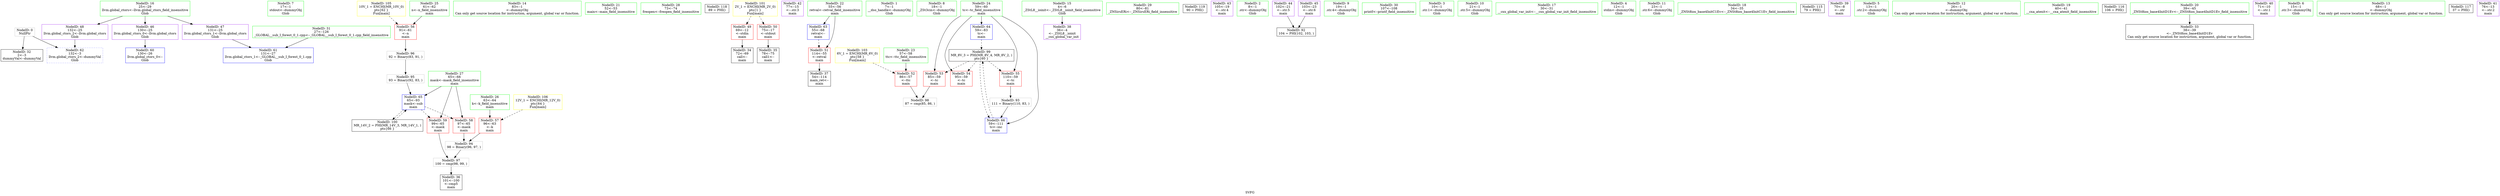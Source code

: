digraph "SVFG" {
	label="SVFG";

	Node0x563a87bb0960 [shape=record,color=grey,label="{NodeID: 0\nNullPtr}"];
	Node0x563a87bb0960 -> Node0x563a87bc26f0[style=solid];
	Node0x563a87bb0960 -> Node0x563a87bc50c0[style=solid];
	Node0x563a87bc1170 [shape=record,color=green,label="{NodeID: 7\n17\<--1\nstdout\<--dummyObj\nGlob }"];
	Node0x563a87bc36c0 [shape=record,color=grey,label="{NodeID: 97\n100 = cmp(98, 99, )\n}"];
	Node0x563a87bc36c0 -> Node0x563a87bc2a90[style=solid];
	Node0x563a87bc1610 [shape=record,color=green,label="{NodeID: 14\n83\<--1\n\<--dummyObj\nCan only get source location for instruction, argument, global var or function.}"];
	Node0x563a87bc1d10 [shape=record,color=green,label="{NodeID: 21\n52\<--53\nmain\<--main_field_insensitive\n}"];
	Node0x563a87bc22f0 [shape=record,color=green,label="{NodeID: 28\n73\<--74\nfreopen\<--freopen_field_insensitive\n}"];
	Node0x563a87bcf920 [shape=record,color=black,label="{NodeID: 118\n89 = PHI()\n}"];
	Node0x563a87bc29c0 [shape=record,color=black,label="{NodeID: 35\n78\<--75\ncall1\<--\nmain\n}"];
	Node0x563a87bc2f70 [shape=record,color=purple,label="{NodeID: 42\n77\<--15\n\<--.str.3\nmain\n}"];
	Node0x563a87bc45d0 [shape=record,color=red,label="{NodeID: 49\n69\<--12\n\<--stdin\nmain\n}"];
	Node0x563a87bc45d0 -> Node0x563a87bc28f0[style=solid];
	Node0x563a87bc4b80 [shape=record,color=red,label="{NodeID: 56\n91\<--61\n\<--n\nmain\n}"];
	Node0x563a87bc4b80 -> Node0x563a87bc3540[style=solid];
	Node0x563a87bc51c0 [shape=record,color=blue,label="{NodeID: 63\n55\<--68\nretval\<--\nmain\n}"];
	Node0x563a87bc51c0 -> Node0x563a87bc4770[style=dashed];
	Node0x563a87bb0800 [shape=record,color=green,label="{NodeID: 1\n7\<--1\n__dso_handle\<--dummyObj\nGlob }"];
	Node0x563a87bc1200 [shape=record,color=green,label="{NodeID: 8\n18\<--1\n_ZSt3cin\<--dummyObj\nGlob }"];
	Node0x563a87bc3840 [shape=record,color=grey,label="{NodeID: 98\n87 = cmp(85, 86, )\n}"];
	Node0x563a87bc1710 [shape=record,color=green,label="{NodeID: 15\n4\<--6\n_ZStL8__ioinit\<--_ZStL8__ioinit_field_insensitive\nGlob }"];
	Node0x563a87bc1710 -> Node0x563a87bc2c30[style=solid];
	Node0x563a87bcbd30 [shape=record,color=yellow,style=double,label="{NodeID: 105\n10V_1 = ENCHI(MR_10V_0)\npts\{62 \}\nFun[main]}"];
	Node0x563a87bcbd30 -> Node0x563a87bc4b80[style=dashed];
	Node0x563a87bc1e10 [shape=record,color=green,label="{NodeID: 22\n55\<--56\nretval\<--retval_field_insensitive\nmain\n}"];
	Node0x563a87bc1e10 -> Node0x563a87bc4770[style=solid];
	Node0x563a87bc1e10 -> Node0x563a87bc51c0[style=solid];
	Node0x563a87bc23f0 [shape=record,color=green,label="{NodeID: 29\n80\<--81\n_ZNSirsERi\<--_ZNSirsERi_field_insensitive\n}"];
	Node0x563a87bcfa80 [shape=record,color=black,label="{NodeID: 119\n90 = PHI()\n}"];
	Node0x563a87bc2a90 [shape=record,color=black,label="{NodeID: 36\n101\<--100\n\<--cmp5\nmain\n}"];
	Node0x563a87bc3040 [shape=record,color=purple,label="{NodeID: 43\n105\<--19\n\<--.str.4\nmain\n}"];
	Node0x563a87bc46a0 [shape=record,color=red,label="{NodeID: 50\n75\<--17\n\<--stdout\nmain\n}"];
	Node0x563a87bc46a0 -> Node0x563a87bc29c0[style=solid];
	Node0x563a87bc4c50 [shape=record,color=red,label="{NodeID: 57\n96\<--63\n\<--k\nmain\n}"];
	Node0x563a87bc4c50 -> Node0x563a87bc6e50[style=solid];
	Node0x563a87bc5290 [shape=record,color=blue,label="{NodeID: 64\n59\<--83\ntc\<--\nmain\n}"];
	Node0x563a87bc5290 -> Node0x563a87bca570[style=dashed];
	Node0x563a87bbf830 [shape=record,color=green,label="{NodeID: 2\n8\<--1\n.str\<--dummyObj\nGlob }"];
	Node0x563a87a64320 [shape=record,color=black,label="{NodeID: 92\n104 = PHI(102, 103, )\n}"];
	Node0x563a87bc1290 [shape=record,color=green,label="{NodeID: 9\n19\<--1\n.str.4\<--dummyObj\nGlob }"];
	Node0x563a87bca570 [shape=record,color=black,label="{NodeID: 99\nMR_8V_3 = PHI(MR_8V_4, MR_8V_2, )\npts\{60 \}\n}"];
	Node0x563a87bca570 -> Node0x563a87bc4910[style=dashed];
	Node0x563a87bca570 -> Node0x563a87bc49e0[style=dashed];
	Node0x563a87bca570 -> Node0x563a87bc4ab0[style=dashed];
	Node0x563a87bca570 -> Node0x563a87bc5430[style=dashed];
	Node0x563a87bc1810 [shape=record,color=green,label="{NodeID: 16\n25\<--29\nllvm.global_ctors\<--llvm.global_ctors_field_insensitive\nGlob }"];
	Node0x563a87bc1810 -> Node0x563a87bc32b0[style=solid];
	Node0x563a87bc1810 -> Node0x563a87bc33b0[style=solid];
	Node0x563a87bc1810 -> Node0x563a87bc44d0[style=solid];
	Node0x563a87bcbe10 [shape=record,color=yellow,style=double,label="{NodeID: 106\n12V_1 = ENCHI(MR_12V_0)\npts\{64 \}\nFun[main]}"];
	Node0x563a87bcbe10 -> Node0x563a87bc4c50[style=dashed];
	Node0x563a87bc1ee0 [shape=record,color=green,label="{NodeID: 23\n57\<--58\nttc\<--ttc_field_insensitive\nmain\n}"];
	Node0x563a87bc1ee0 -> Node0x563a87bc4840[style=solid];
	Node0x563a87bc24f0 [shape=record,color=green,label="{NodeID: 30\n107\<--108\nprintf\<--printf_field_insensitive\n}"];
	Node0x563a87bc2b60 [shape=record,color=black,label="{NodeID: 37\n54\<--114\nmain_ret\<--\nmain\n}"];
	Node0x563a87bc3110 [shape=record,color=purple,label="{NodeID: 44\n102\<--21\n\<--.str.5\nmain\n}"];
	Node0x563a87bc3110 -> Node0x563a87a64320[style=solid];
	Node0x563a87bc4770 [shape=record,color=red,label="{NodeID: 51\n114\<--55\n\<--retval\nmain\n}"];
	Node0x563a87bc4770 -> Node0x563a87bc2b60[style=solid];
	Node0x563a87bc4d20 [shape=record,color=red,label="{NodeID: 58\n97\<--65\n\<--mask\nmain\n}"];
	Node0x563a87bc4d20 -> Node0x563a87bc6e50[style=solid];
	Node0x563a87bc5360 [shape=record,color=blue,label="{NodeID: 65\n65\<--93\nmask\<--sub\nmain\n}"];
	Node0x563a87bc5360 -> Node0x563a87bc4d20[style=dashed];
	Node0x563a87bc5360 -> Node0x563a87bc4df0[style=dashed];
	Node0x563a87bc5360 -> Node0x563a87bcaa70[style=dashed];
	Node0x563a87bbf8c0 [shape=record,color=green,label="{NodeID: 3\n10\<--1\n.str.1\<--dummyObj\nGlob }"];
	Node0x563a87bc6cd0 [shape=record,color=grey,label="{NodeID: 93\n111 = Binary(110, 83, )\n}"];
	Node0x563a87bc6cd0 -> Node0x563a87bc5430[style=solid];
	Node0x563a87bc1320 [shape=record,color=green,label="{NodeID: 10\n21\<--1\n.str.5\<--dummyObj\nGlob }"];
	Node0x563a87bcaa70 [shape=record,color=black,label="{NodeID: 100\nMR_14V_2 = PHI(MR_14V_3, MR_14V_1, )\npts\{66 \}\n}"];
	Node0x563a87bcaa70 -> Node0x563a87bc5360[style=dashed];
	Node0x563a87bc1910 [shape=record,color=green,label="{NodeID: 17\n30\<--31\n__cxx_global_var_init\<--__cxx_global_var_init_field_insensitive\n}"];
	Node0x563a87bc1fb0 [shape=record,color=green,label="{NodeID: 24\n59\<--60\ntc\<--tc_field_insensitive\nmain\n}"];
	Node0x563a87bc1fb0 -> Node0x563a87bc4910[style=solid];
	Node0x563a87bc1fb0 -> Node0x563a87bc49e0[style=solid];
	Node0x563a87bc1fb0 -> Node0x563a87bc4ab0[style=solid];
	Node0x563a87bc1fb0 -> Node0x563a87bc5290[style=solid];
	Node0x563a87bc1fb0 -> Node0x563a87bc5430[style=solid];
	Node0x563a87bc25f0 [shape=record,color=green,label="{NodeID: 31\n27\<--126\n_GLOBAL__sub_I_forest_0_1.cpp\<--_GLOBAL__sub_I_forest_0_1.cpp_field_insensitive\n}"];
	Node0x563a87bc25f0 -> Node0x563a87bc4fc0[style=solid];
	Node0x563a87bc2c30 [shape=record,color=purple,label="{NodeID: 38\n36\<--4\n\<--_ZStL8__ioinit\n__cxx_global_var_init\n}"];
	Node0x563a87bc31e0 [shape=record,color=purple,label="{NodeID: 45\n103\<--23\n\<--.str.6\nmain\n}"];
	Node0x563a87bc31e0 -> Node0x563a87a64320[style=solid];
	Node0x563a87bc4840 [shape=record,color=red,label="{NodeID: 52\n86\<--57\n\<--ttc\nmain\n}"];
	Node0x563a87bc4840 -> Node0x563a87bc3840[style=solid];
	Node0x563a87bc4df0 [shape=record,color=red,label="{NodeID: 59\n99\<--65\n\<--mask\nmain\n}"];
	Node0x563a87bc4df0 -> Node0x563a87bc36c0[style=solid];
	Node0x563a87bc5430 [shape=record,color=blue,label="{NodeID: 66\n59\<--111\ntc\<--inc\nmain\n}"];
	Node0x563a87bc5430 -> Node0x563a87bca570[style=dashed];
	Node0x563a87bbf950 [shape=record,color=green,label="{NodeID: 4\n12\<--1\nstdin\<--dummyObj\nGlob }"];
	Node0x563a87bc6e50 [shape=record,color=grey,label="{NodeID: 94\n98 = Binary(96, 97, )\n}"];
	Node0x563a87bc6e50 -> Node0x563a87bc36c0[style=solid];
	Node0x563a87bc13b0 [shape=record,color=green,label="{NodeID: 11\n23\<--1\n.str.6\<--dummyObj\nGlob }"];
	Node0x563a87bcaf70 [shape=record,color=yellow,style=double,label="{NodeID: 101\n2V_1 = ENCHI(MR_2V_0)\npts\{1 \}\nFun[main]}"];
	Node0x563a87bcaf70 -> Node0x563a87bc45d0[style=dashed];
	Node0x563a87bcaf70 -> Node0x563a87bc46a0[style=dashed];
	Node0x563a87bc1a10 [shape=record,color=green,label="{NodeID: 18\n34\<--35\n_ZNSt8ios_base4InitC1Ev\<--_ZNSt8ios_base4InitC1Ev_field_insensitive\n}"];
	Node0x563a87bc2080 [shape=record,color=green,label="{NodeID: 25\n61\<--62\nn\<--n_field_insensitive\nmain\n}"];
	Node0x563a87bc2080 -> Node0x563a87bc4b80[style=solid];
	Node0x563a87bcf620 [shape=record,color=black,label="{NodeID: 115\n79 = PHI()\n}"];
	Node0x563a87bc26f0 [shape=record,color=black,label="{NodeID: 32\n2\<--3\ndummyVal\<--dummyVal\n}"];
	Node0x563a87bc2d00 [shape=record,color=purple,label="{NodeID: 39\n70\<--8\n\<--.str\nmain\n}"];
	Node0x563a87bc32b0 [shape=record,color=purple,label="{NodeID: 46\n130\<--25\nllvm.global_ctors_0\<--llvm.global_ctors\nGlob }"];
	Node0x563a87bc32b0 -> Node0x563a87bc4ec0[style=solid];
	Node0x563a87bc4910 [shape=record,color=red,label="{NodeID: 53\n85\<--59\n\<--tc\nmain\n}"];
	Node0x563a87bc4910 -> Node0x563a87bc3840[style=solid];
	Node0x563a87bc4ec0 [shape=record,color=blue,label="{NodeID: 60\n130\<--26\nllvm.global_ctors_0\<--\nGlob }"];
	Node0x563a87bbf9e0 [shape=record,color=green,label="{NodeID: 5\n13\<--1\n.str.2\<--dummyObj\nGlob }"];
	Node0x563a87bc6fd0 [shape=record,color=grey,label="{NodeID: 95\n93 = Binary(92, 83, )\n}"];
	Node0x563a87bc6fd0 -> Node0x563a87bc5360[style=solid];
	Node0x563a87bc1440 [shape=record,color=green,label="{NodeID: 12\n26\<--1\n\<--dummyObj\nCan only get source location for instruction, argument, global var or function.}"];
	Node0x563a87bc1b10 [shape=record,color=green,label="{NodeID: 19\n40\<--41\n__cxa_atexit\<--__cxa_atexit_field_insensitive\n}"];
	Node0x563a87bc2150 [shape=record,color=green,label="{NodeID: 26\n63\<--64\nk\<--k_field_insensitive\nmain\n}"];
	Node0x563a87bc2150 -> Node0x563a87bc4c50[style=solid];
	Node0x563a87bcf720 [shape=record,color=black,label="{NodeID: 116\n106 = PHI()\n}"];
	Node0x563a87bc27f0 [shape=record,color=black,label="{NodeID: 33\n38\<--39\n\<--_ZNSt8ios_base4InitD1Ev\nCan only get source location for instruction, argument, global var or function.}"];
	Node0x563a87bc2dd0 [shape=record,color=purple,label="{NodeID: 40\n71\<--10\n\<--.str.1\nmain\n}"];
	Node0x563a87bc33b0 [shape=record,color=purple,label="{NodeID: 47\n131\<--25\nllvm.global_ctors_1\<--llvm.global_ctors\nGlob }"];
	Node0x563a87bc33b0 -> Node0x563a87bc4fc0[style=solid];
	Node0x563a87bc49e0 [shape=record,color=red,label="{NodeID: 54\n95\<--59\n\<--tc\nmain\n}"];
	Node0x563a87bc4fc0 [shape=record,color=blue,label="{NodeID: 61\n131\<--27\nllvm.global_ctors_1\<--_GLOBAL__sub_I_forest_0_1.cpp\nGlob }"];
	Node0x563a87bbfa70 [shape=record,color=green,label="{NodeID: 6\n15\<--1\n.str.3\<--dummyObj\nGlob }"];
	Node0x563a87bc3540 [shape=record,color=grey,label="{NodeID: 96\n92 = Binary(83, 91, )\n}"];
	Node0x563a87bc3540 -> Node0x563a87bc6fd0[style=solid];
	Node0x563a87bc1510 [shape=record,color=green,label="{NodeID: 13\n68\<--1\n\<--dummyObj\nCan only get source location for instruction, argument, global var or function.}"];
	Node0x563a87bcbb70 [shape=record,color=yellow,style=double,label="{NodeID: 103\n6V_1 = ENCHI(MR_6V_0)\npts\{58 \}\nFun[main]}"];
	Node0x563a87bcbb70 -> Node0x563a87bc4840[style=dashed];
	Node0x563a87bc1c10 [shape=record,color=green,label="{NodeID: 20\n39\<--45\n_ZNSt8ios_base4InitD1Ev\<--_ZNSt8ios_base4InitD1Ev_field_insensitive\n}"];
	Node0x563a87bc1c10 -> Node0x563a87bc27f0[style=solid];
	Node0x563a87bc2220 [shape=record,color=green,label="{NodeID: 27\n65\<--66\nmask\<--mask_field_insensitive\nmain\n}"];
	Node0x563a87bc2220 -> Node0x563a87bc4d20[style=solid];
	Node0x563a87bc2220 -> Node0x563a87bc4df0[style=solid];
	Node0x563a87bc2220 -> Node0x563a87bc5360[style=solid];
	Node0x563a87bcf820 [shape=record,color=black,label="{NodeID: 117\n37 = PHI()\n}"];
	Node0x563a87bc28f0 [shape=record,color=black,label="{NodeID: 34\n72\<--69\ncall\<--\nmain\n}"];
	Node0x563a87bc2ea0 [shape=record,color=purple,label="{NodeID: 41\n76\<--13\n\<--.str.2\nmain\n}"];
	Node0x563a87bc44d0 [shape=record,color=purple,label="{NodeID: 48\n132\<--25\nllvm.global_ctors_2\<--llvm.global_ctors\nGlob }"];
	Node0x563a87bc44d0 -> Node0x563a87bc50c0[style=solid];
	Node0x563a87bc4ab0 [shape=record,color=red,label="{NodeID: 55\n110\<--59\n\<--tc\nmain\n}"];
	Node0x563a87bc4ab0 -> Node0x563a87bc6cd0[style=solid];
	Node0x563a87bc50c0 [shape=record,color=blue, style = dotted,label="{NodeID: 62\n132\<--3\nllvm.global_ctors_2\<--dummyVal\nGlob }"];
}
